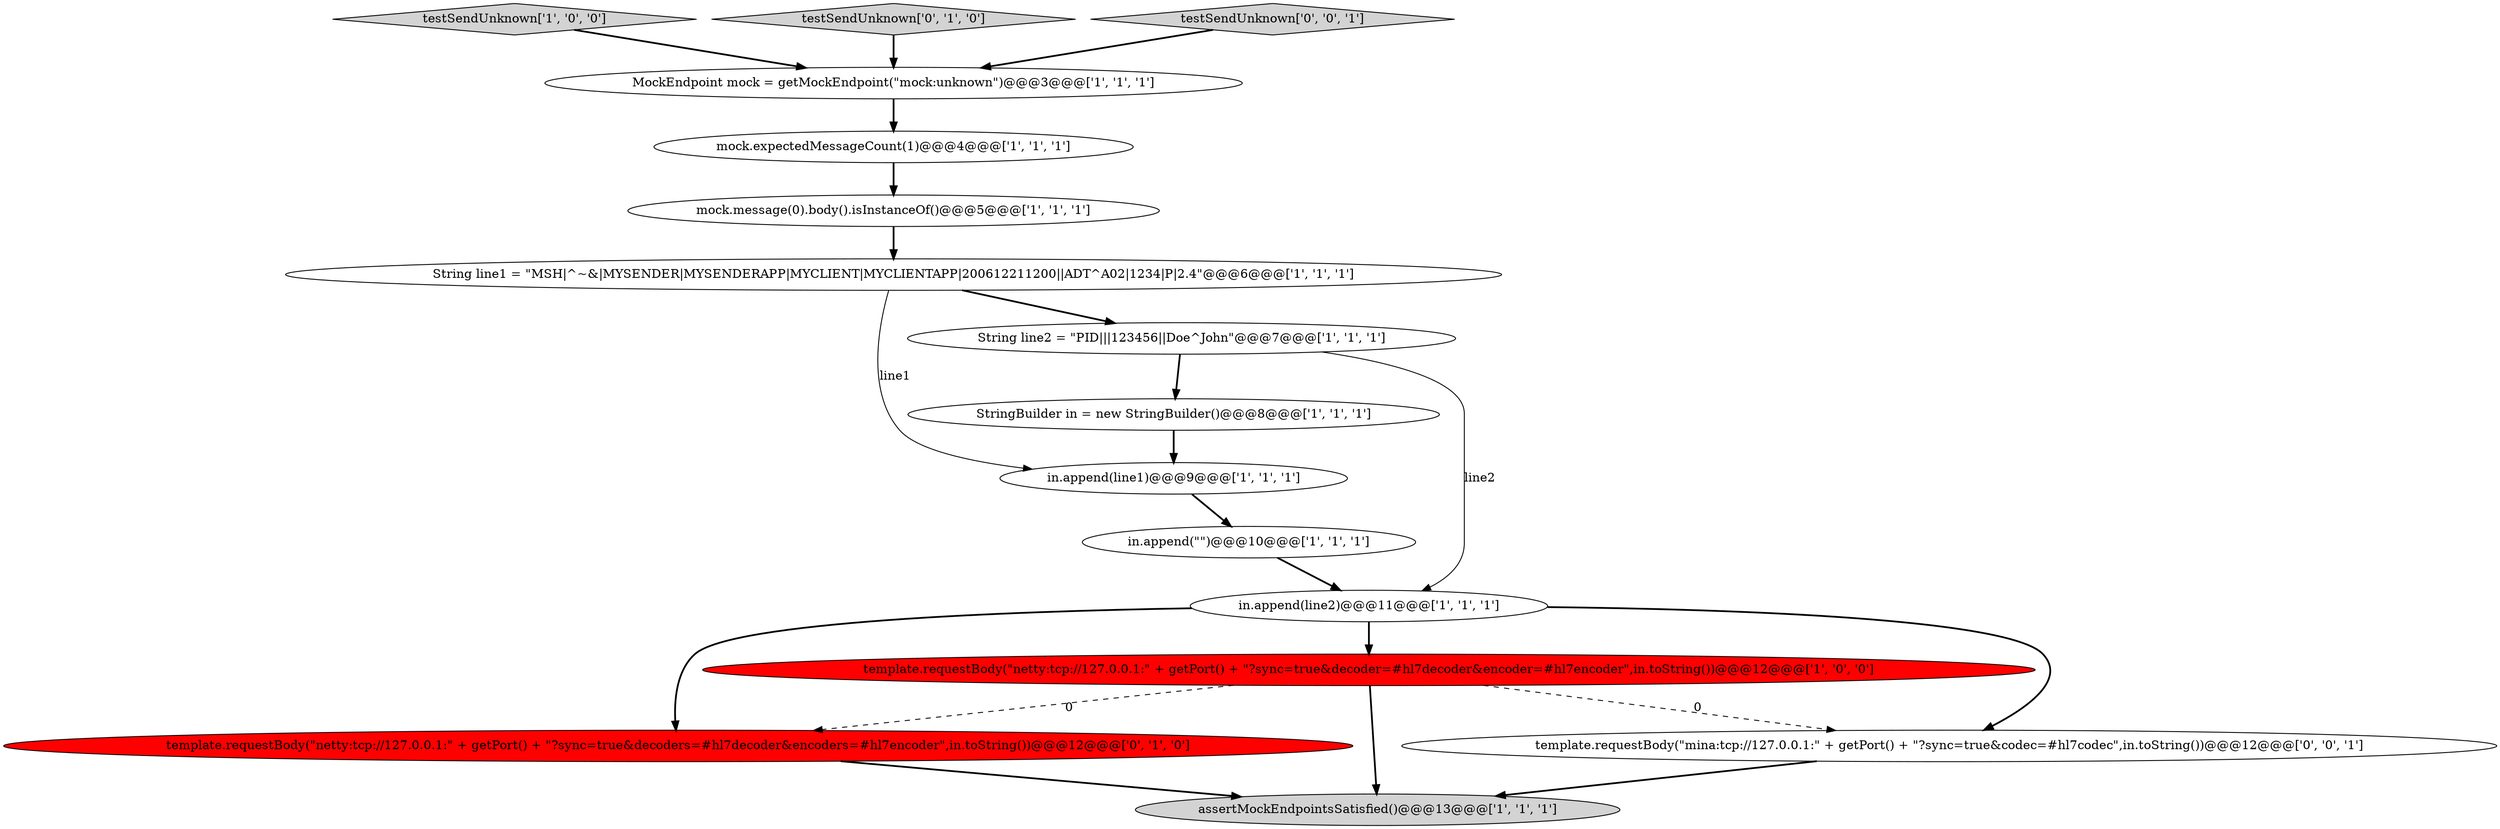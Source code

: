 digraph {
6 [style = filled, label = "String line1 = \"MSH|^~\&|MYSENDER|MYSENDERAPP|MYCLIENT|MYCLIENTAPP|200612211200||ADT^A02|1234|P|2.4\"@@@6@@@['1', '1', '1']", fillcolor = white, shape = ellipse image = "AAA0AAABBB1BBB"];
10 [style = filled, label = "mock.message(0).body().isInstanceOf()@@@5@@@['1', '1', '1']", fillcolor = white, shape = ellipse image = "AAA0AAABBB1BBB"];
12 [style = filled, label = "template.requestBody(\"netty:tcp://127.0.0.1:\" + getPort() + \"?sync=true&decoders=#hl7decoder&encoders=#hl7encoder\",in.toString())@@@12@@@['0', '1', '0']", fillcolor = red, shape = ellipse image = "AAA1AAABBB2BBB"];
0 [style = filled, label = "mock.expectedMessageCount(1)@@@4@@@['1', '1', '1']", fillcolor = white, shape = ellipse image = "AAA0AAABBB1BBB"];
7 [style = filled, label = "testSendUnknown['1', '0', '0']", fillcolor = lightgray, shape = diamond image = "AAA0AAABBB1BBB"];
9 [style = filled, label = "in.append(\"\")@@@10@@@['1', '1', '1']", fillcolor = white, shape = ellipse image = "AAA0AAABBB1BBB"];
13 [style = filled, label = "testSendUnknown['0', '1', '0']", fillcolor = lightgray, shape = diamond image = "AAA0AAABBB2BBB"];
1 [style = filled, label = "template.requestBody(\"netty:tcp://127.0.0.1:\" + getPort() + \"?sync=true&decoder=#hl7decoder&encoder=#hl7encoder\",in.toString())@@@12@@@['1', '0', '0']", fillcolor = red, shape = ellipse image = "AAA1AAABBB1BBB"];
14 [style = filled, label = "template.requestBody(\"mina:tcp://127.0.0.1:\" + getPort() + \"?sync=true&codec=#hl7codec\",in.toString())@@@12@@@['0', '0', '1']", fillcolor = white, shape = ellipse image = "AAA0AAABBB3BBB"];
3 [style = filled, label = "assertMockEndpointsSatisfied()@@@13@@@['1', '1', '1']", fillcolor = lightgray, shape = ellipse image = "AAA0AAABBB1BBB"];
8 [style = filled, label = "MockEndpoint mock = getMockEndpoint(\"mock:unknown\")@@@3@@@['1', '1', '1']", fillcolor = white, shape = ellipse image = "AAA0AAABBB1BBB"];
4 [style = filled, label = "in.append(line1)@@@9@@@['1', '1', '1']", fillcolor = white, shape = ellipse image = "AAA0AAABBB1BBB"];
11 [style = filled, label = "StringBuilder in = new StringBuilder()@@@8@@@['1', '1', '1']", fillcolor = white, shape = ellipse image = "AAA0AAABBB1BBB"];
2 [style = filled, label = "in.append(line2)@@@11@@@['1', '1', '1']", fillcolor = white, shape = ellipse image = "AAA0AAABBB1BBB"];
15 [style = filled, label = "testSendUnknown['0', '0', '1']", fillcolor = lightgray, shape = diamond image = "AAA0AAABBB3BBB"];
5 [style = filled, label = "String line2 = \"PID|||123456||Doe^John\"@@@7@@@['1', '1', '1']", fillcolor = white, shape = ellipse image = "AAA0AAABBB1BBB"];
5->2 [style = solid, label="line2"];
4->9 [style = bold, label=""];
14->3 [style = bold, label=""];
1->14 [style = dashed, label="0"];
9->2 [style = bold, label=""];
2->1 [style = bold, label=""];
11->4 [style = bold, label=""];
1->3 [style = bold, label=""];
7->8 [style = bold, label=""];
10->6 [style = bold, label=""];
2->12 [style = bold, label=""];
6->4 [style = solid, label="line1"];
8->0 [style = bold, label=""];
1->12 [style = dashed, label="0"];
6->5 [style = bold, label=""];
0->10 [style = bold, label=""];
2->14 [style = bold, label=""];
5->11 [style = bold, label=""];
12->3 [style = bold, label=""];
13->8 [style = bold, label=""];
15->8 [style = bold, label=""];
}
